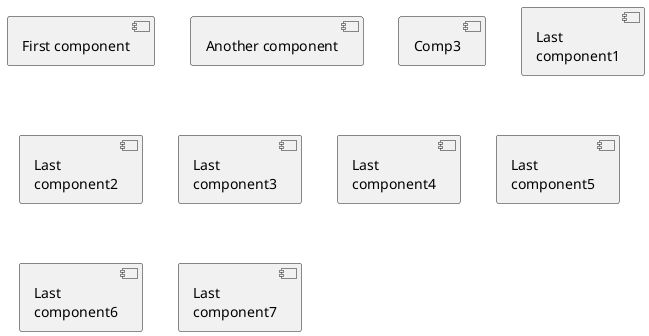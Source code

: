 @startuml

[First component]
[Another component] as Comp2  
component Comp3
component [Last\ncomponent1] as Comp4
component [Last\ncomponent2] as Comp42
component [Last\ncomponent3] as Comp43
component [Last\ncomponent4] as Comp44
component [Last\ncomponent5] as Comp45
component [Last\ncomponent6] as Comp46
component [Last\ncomponent7] as Comp47

@enduml